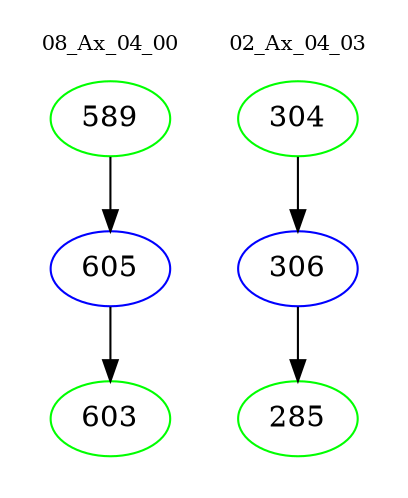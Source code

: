 digraph{
subgraph cluster_0 {
color = white
label = "08_Ax_04_00";
fontsize=10;
T0_589 [label="589", color="green"]
T0_589 -> T0_605 [color="black"]
T0_605 [label="605", color="blue"]
T0_605 -> T0_603 [color="black"]
T0_603 [label="603", color="green"]
}
subgraph cluster_1 {
color = white
label = "02_Ax_04_03";
fontsize=10;
T1_304 [label="304", color="green"]
T1_304 -> T1_306 [color="black"]
T1_306 [label="306", color="blue"]
T1_306 -> T1_285 [color="black"]
T1_285 [label="285", color="green"]
}
}
